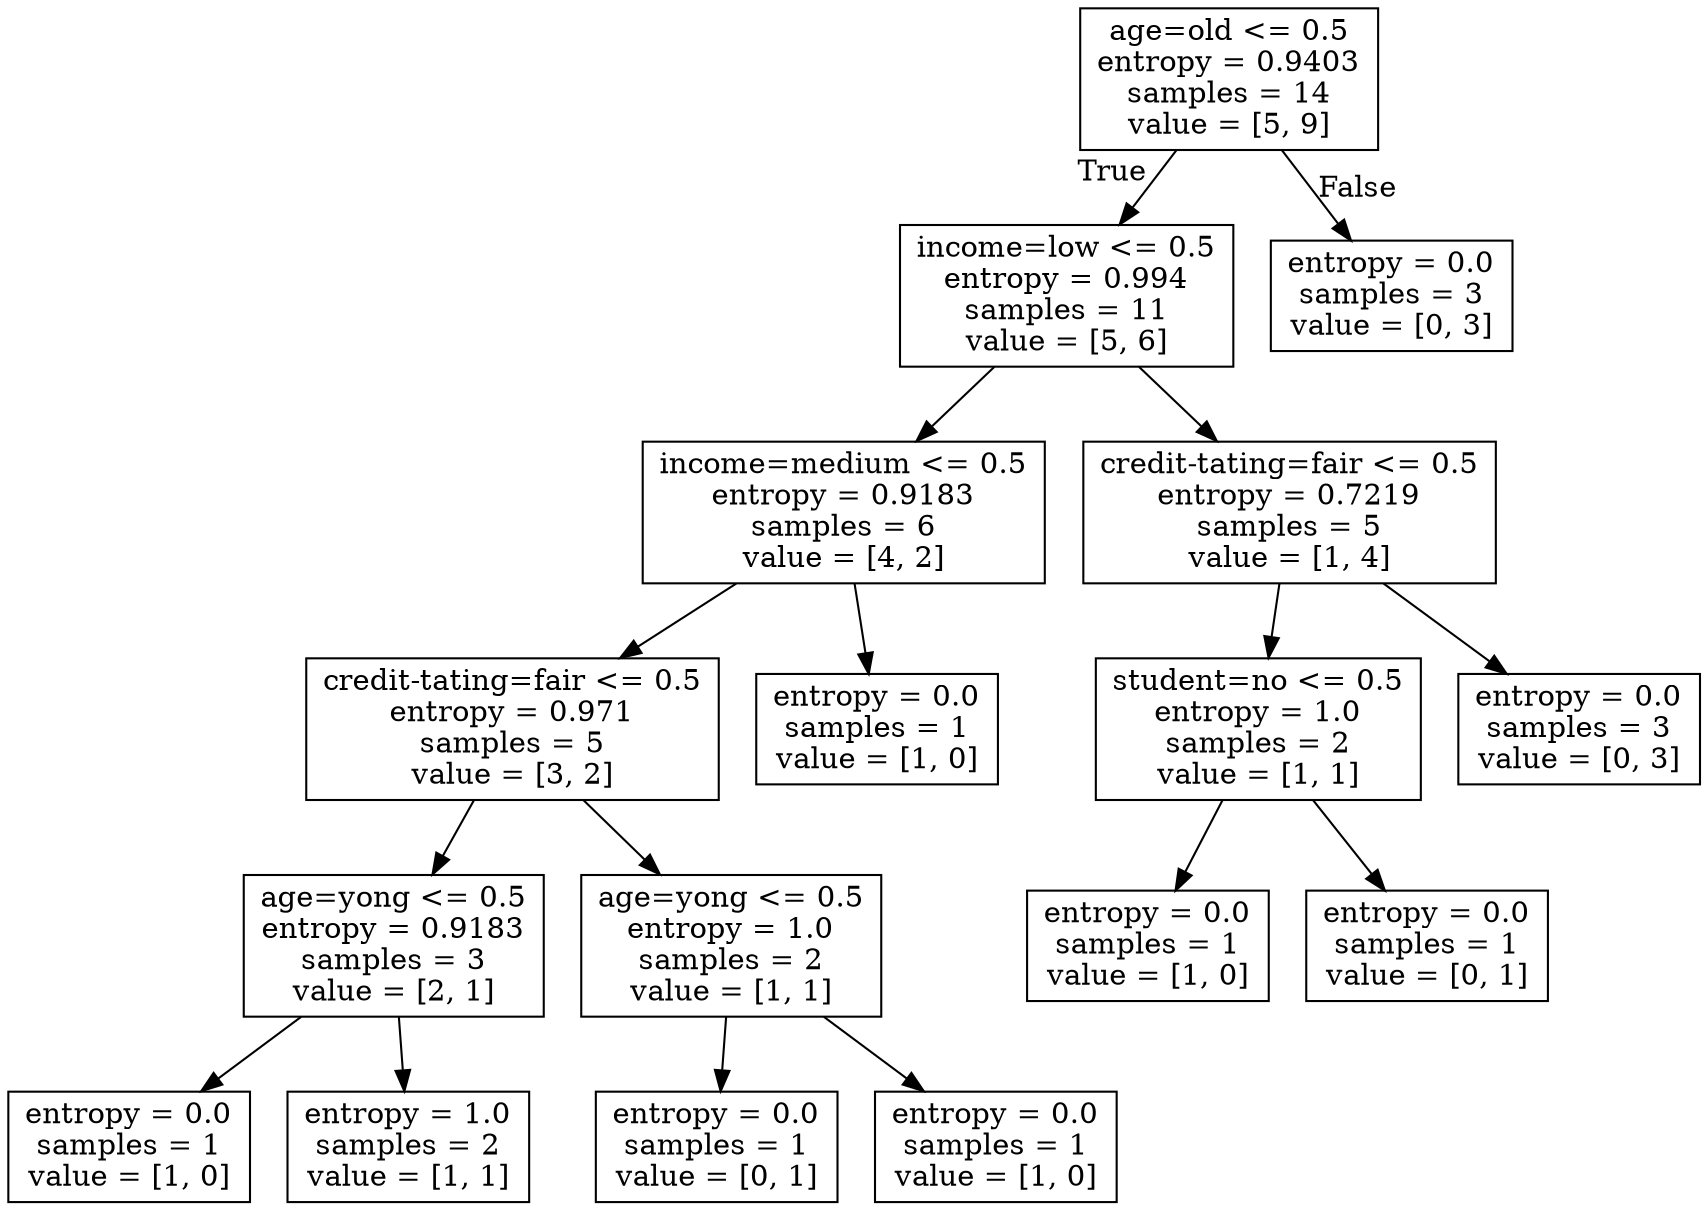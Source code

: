 digraph Tree {
node [shape=box] ;
0 [label="age=old <= 0.5\nentropy = 0.9403\nsamples = 14\nvalue = [5, 9]"] ;
1 [label="income=low <= 0.5\nentropy = 0.994\nsamples = 11\nvalue = [5, 6]"] ;
0 -> 1 [labeldistance=2.5, labelangle=45, headlabel="True"] ;
2 [label="income=medium <= 0.5\nentropy = 0.9183\nsamples = 6\nvalue = [4, 2]"] ;
1 -> 2 ;
3 [label="credit-tating=fair <= 0.5\nentropy = 0.971\nsamples = 5\nvalue = [3, 2]"] ;
2 -> 3 ;
4 [label="age=yong <= 0.5\nentropy = 0.9183\nsamples = 3\nvalue = [2, 1]"] ;
3 -> 4 ;
5 [label="entropy = 0.0\nsamples = 1\nvalue = [1, 0]"] ;
4 -> 5 ;
6 [label="entropy = 1.0\nsamples = 2\nvalue = [1, 1]"] ;
4 -> 6 ;
7 [label="age=yong <= 0.5\nentropy = 1.0\nsamples = 2\nvalue = [1, 1]"] ;
3 -> 7 ;
8 [label="entropy = 0.0\nsamples = 1\nvalue = [0, 1]"] ;
7 -> 8 ;
9 [label="entropy = 0.0\nsamples = 1\nvalue = [1, 0]"] ;
7 -> 9 ;
10 [label="entropy = 0.0\nsamples = 1\nvalue = [1, 0]"] ;
2 -> 10 ;
11 [label="credit-tating=fair <= 0.5\nentropy = 0.7219\nsamples = 5\nvalue = [1, 4]"] ;
1 -> 11 ;
12 [label="student=no <= 0.5\nentropy = 1.0\nsamples = 2\nvalue = [1, 1]"] ;
11 -> 12 ;
13 [label="entropy = 0.0\nsamples = 1\nvalue = [1, 0]"] ;
12 -> 13 ;
14 [label="entropy = 0.0\nsamples = 1\nvalue = [0, 1]"] ;
12 -> 14 ;
15 [label="entropy = 0.0\nsamples = 3\nvalue = [0, 3]"] ;
11 -> 15 ;
16 [label="entropy = 0.0\nsamples = 3\nvalue = [0, 3]"] ;
0 -> 16 [labeldistance=2.5, labelangle=-45, headlabel="False"] ;
}